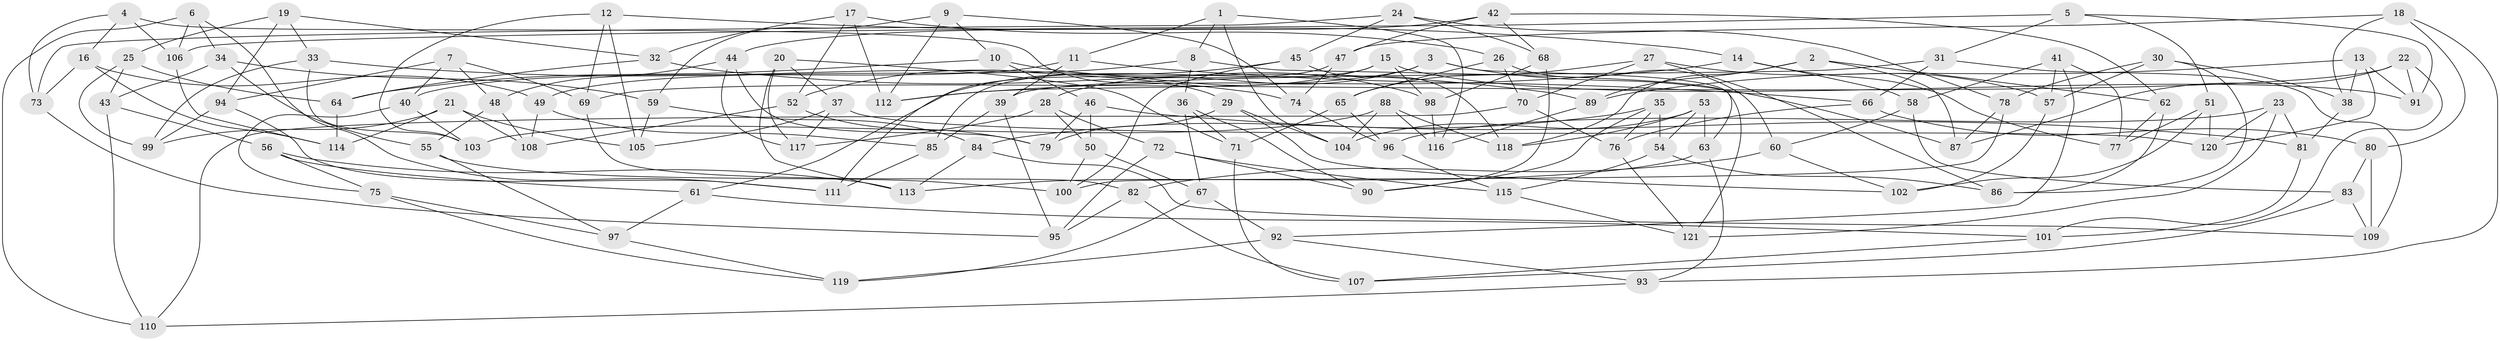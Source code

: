 // Generated by graph-tools (version 1.1) at 2025/16/03/09/25 04:16:14]
// undirected, 121 vertices, 242 edges
graph export_dot {
graph [start="1"]
  node [color=gray90,style=filled];
  1;
  2;
  3;
  4;
  5;
  6;
  7;
  8;
  9;
  10;
  11;
  12;
  13;
  14;
  15;
  16;
  17;
  18;
  19;
  20;
  21;
  22;
  23;
  24;
  25;
  26;
  27;
  28;
  29;
  30;
  31;
  32;
  33;
  34;
  35;
  36;
  37;
  38;
  39;
  40;
  41;
  42;
  43;
  44;
  45;
  46;
  47;
  48;
  49;
  50;
  51;
  52;
  53;
  54;
  55;
  56;
  57;
  58;
  59;
  60;
  61;
  62;
  63;
  64;
  65;
  66;
  67;
  68;
  69;
  70;
  71;
  72;
  73;
  74;
  75;
  76;
  77;
  78;
  79;
  80;
  81;
  82;
  83;
  84;
  85;
  86;
  87;
  88;
  89;
  90;
  91;
  92;
  93;
  94;
  95;
  96;
  97;
  98;
  99;
  100;
  101;
  102;
  103;
  104;
  105;
  106;
  107;
  108;
  109;
  110;
  111;
  112;
  113;
  114;
  115;
  116;
  117;
  118;
  119;
  120;
  121;
  1 -- 104;
  1 -- 11;
  1 -- 116;
  1 -- 8;
  2 -- 89;
  2 -- 62;
  2 -- 87;
  2 -- 118;
  3 -- 63;
  3 -- 87;
  3 -- 112;
  3 -- 28;
  4 -- 73;
  4 -- 16;
  4 -- 29;
  4 -- 106;
  5 -- 51;
  5 -- 106;
  5 -- 31;
  5 -- 91;
  6 -- 106;
  6 -- 110;
  6 -- 34;
  6 -- 111;
  7 -- 94;
  7 -- 48;
  7 -- 40;
  7 -- 69;
  8 -- 36;
  8 -- 121;
  8 -- 49;
  9 -- 74;
  9 -- 112;
  9 -- 59;
  9 -- 10;
  10 -- 64;
  10 -- 46;
  10 -- 98;
  11 -- 66;
  11 -- 39;
  11 -- 40;
  12 -- 103;
  12 -- 69;
  12 -- 14;
  12 -- 105;
  13 -- 91;
  13 -- 120;
  13 -- 38;
  13 -- 89;
  14 -- 112;
  14 -- 58;
  14 -- 77;
  15 -- 98;
  15 -- 61;
  15 -- 85;
  15 -- 91;
  16 -- 73;
  16 -- 114;
  16 -- 49;
  17 -- 112;
  17 -- 32;
  17 -- 26;
  17 -- 52;
  18 -- 38;
  18 -- 80;
  18 -- 47;
  18 -- 93;
  19 -- 94;
  19 -- 33;
  19 -- 32;
  19 -- 25;
  20 -- 113;
  20 -- 117;
  20 -- 71;
  20 -- 37;
  21 -- 99;
  21 -- 114;
  21 -- 108;
  21 -- 105;
  22 -- 91;
  22 -- 69;
  22 -- 87;
  22 -- 101;
  23 -- 81;
  23 -- 96;
  23 -- 121;
  23 -- 120;
  24 -- 68;
  24 -- 73;
  24 -- 45;
  24 -- 78;
  25 -- 43;
  25 -- 64;
  25 -- 99;
  26 -- 65;
  26 -- 60;
  26 -- 70;
  27 -- 86;
  27 -- 65;
  27 -- 70;
  27 -- 57;
  28 -- 72;
  28 -- 50;
  28 -- 117;
  29 -- 79;
  29 -- 104;
  29 -- 102;
  30 -- 38;
  30 -- 78;
  30 -- 86;
  30 -- 57;
  31 -- 109;
  31 -- 66;
  31 -- 39;
  32 -- 64;
  32 -- 89;
  33 -- 99;
  33 -- 103;
  33 -- 74;
  34 -- 59;
  34 -- 43;
  34 -- 55;
  35 -- 76;
  35 -- 90;
  35 -- 54;
  35 -- 84;
  36 -- 90;
  36 -- 67;
  36 -- 71;
  37 -- 105;
  37 -- 120;
  37 -- 117;
  38 -- 81;
  39 -- 95;
  39 -- 85;
  40 -- 75;
  40 -- 103;
  41 -- 58;
  41 -- 92;
  41 -- 57;
  41 -- 77;
  42 -- 44;
  42 -- 47;
  42 -- 62;
  42 -- 68;
  43 -- 56;
  43 -- 110;
  44 -- 117;
  44 -- 48;
  44 -- 79;
  45 -- 52;
  45 -- 100;
  45 -- 118;
  46 -- 79;
  46 -- 81;
  46 -- 50;
  47 -- 74;
  47 -- 111;
  48 -- 55;
  48 -- 108;
  49 -- 85;
  49 -- 108;
  50 -- 100;
  50 -- 67;
  51 -- 102;
  51 -- 120;
  51 -- 77;
  52 -- 108;
  52 -- 79;
  53 -- 63;
  53 -- 54;
  53 -- 118;
  53 -- 104;
  54 -- 86;
  54 -- 115;
  55 -- 100;
  55 -- 97;
  56 -- 61;
  56 -- 75;
  56 -- 113;
  57 -- 102;
  58 -- 60;
  58 -- 83;
  59 -- 105;
  59 -- 84;
  60 -- 102;
  60 -- 82;
  61 -- 101;
  61 -- 97;
  62 -- 77;
  62 -- 86;
  63 -- 113;
  63 -- 93;
  64 -- 114;
  65 -- 71;
  65 -- 96;
  66 -- 76;
  66 -- 80;
  67 -- 92;
  67 -- 119;
  68 -- 90;
  68 -- 98;
  69 -- 82;
  70 -- 110;
  70 -- 76;
  71 -- 107;
  72 -- 95;
  72 -- 90;
  72 -- 115;
  73 -- 95;
  74 -- 96;
  75 -- 119;
  75 -- 97;
  76 -- 121;
  78 -- 87;
  78 -- 100;
  80 -- 109;
  80 -- 83;
  81 -- 101;
  82 -- 95;
  82 -- 107;
  83 -- 109;
  83 -- 107;
  84 -- 113;
  84 -- 109;
  85 -- 111;
  88 -- 104;
  88 -- 103;
  88 -- 118;
  88 -- 116;
  89 -- 116;
  92 -- 119;
  92 -- 93;
  93 -- 110;
  94 -- 111;
  94 -- 99;
  96 -- 115;
  97 -- 119;
  98 -- 116;
  101 -- 107;
  106 -- 114;
  115 -- 121;
}
